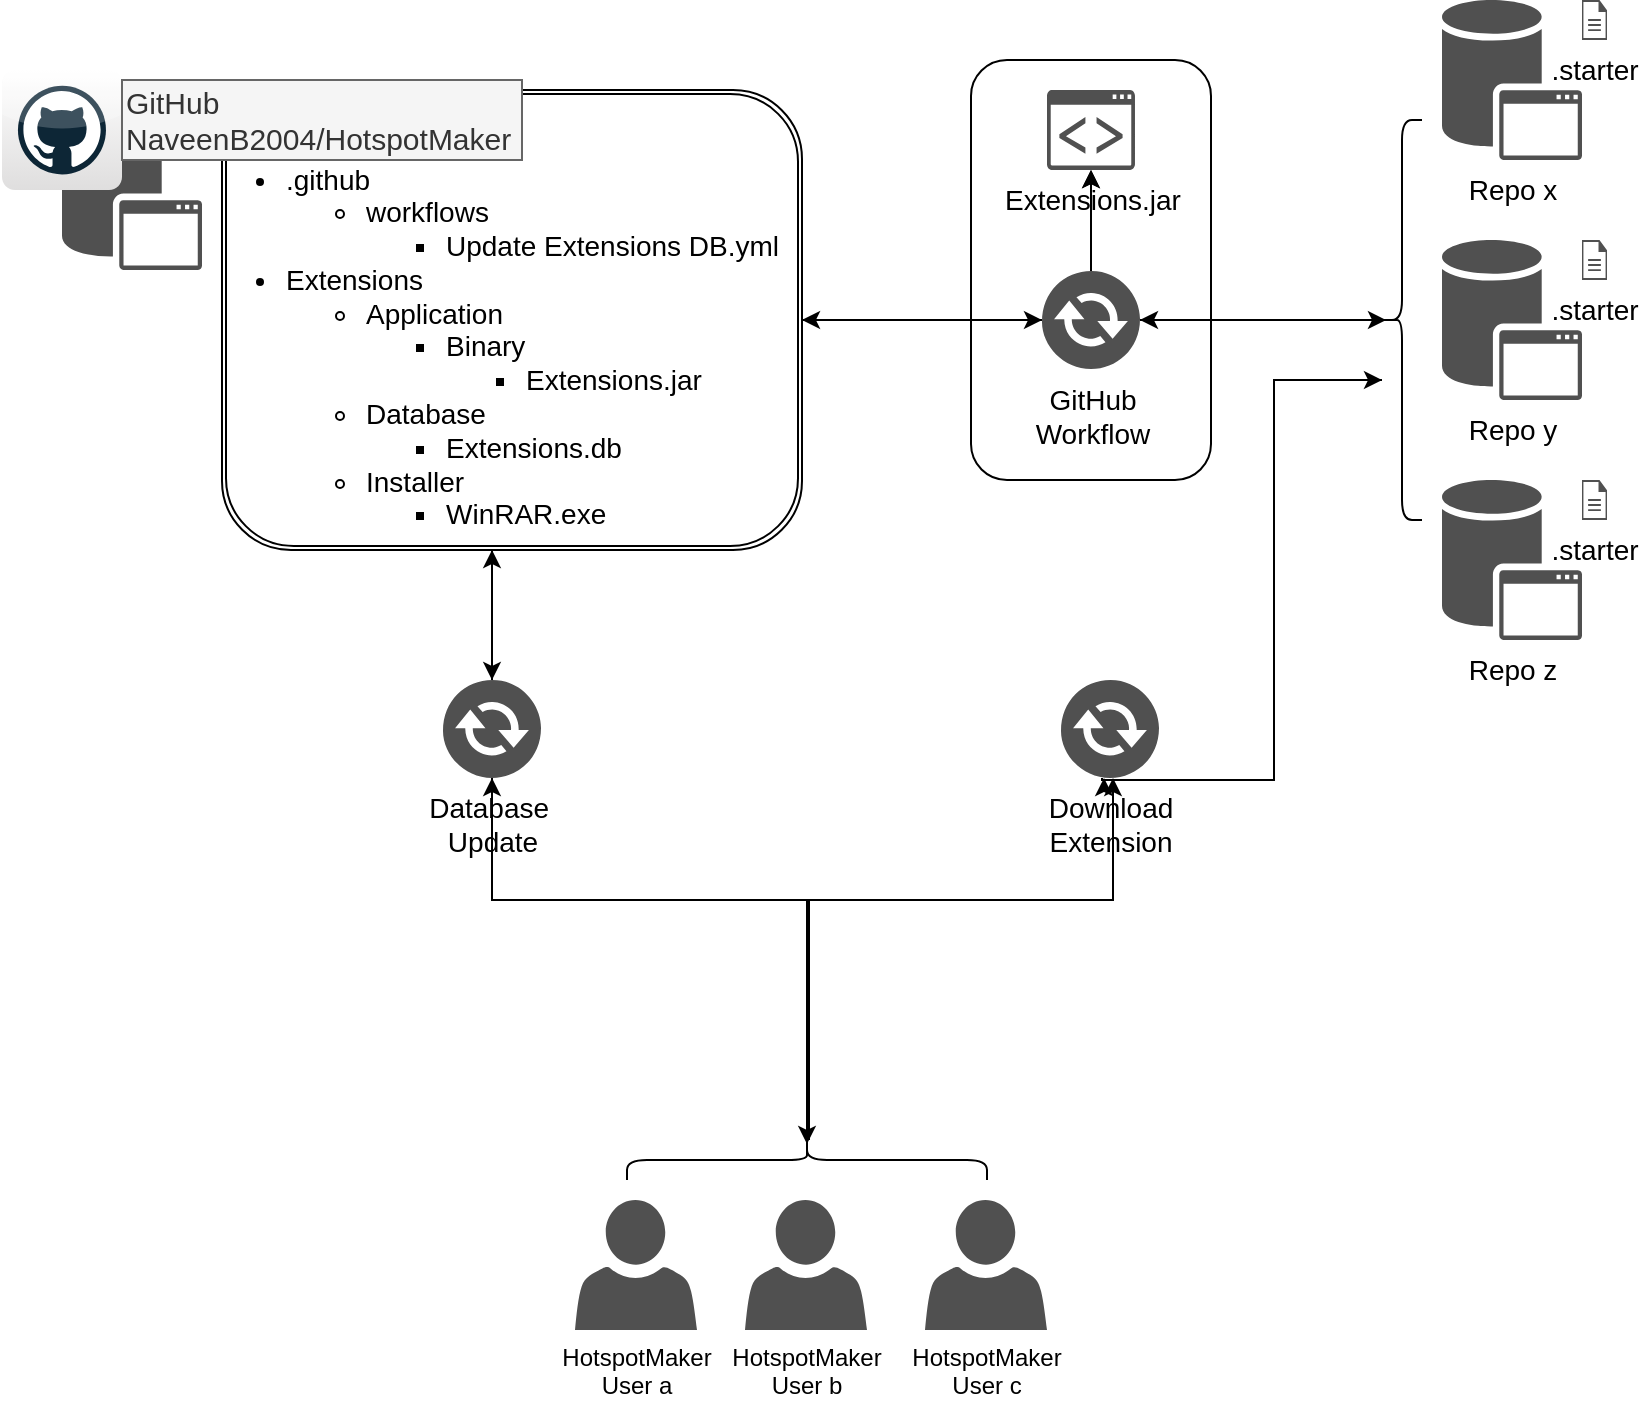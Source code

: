 <mxfile version="21.6.8" type="github">
  <diagram name="Page-1" id="IK4CgEFw9YjIWyyxmLn1">
    <mxGraphModel dx="503" dy="261" grid="1" gridSize="10" guides="1" tooltips="1" connect="1" arrows="1" fold="1" page="1" pageScale="1" pageWidth="850" pageHeight="1100" math="0" shadow="0">
      <root>
        <mxCell id="0" />
        <mxCell id="1" parent="0" />
        <mxCell id="Nbu1GZy0OXmOrN2x_37b-25" style="edgeStyle=orthogonalEdgeStyle;rounded=0;orthogonalLoop=1;jettySize=auto;html=1;exitX=1;exitY=0.5;exitDx=0;exitDy=0;" edge="1" parent="1" source="Nbu1GZy0OXmOrN2x_37b-14" target="Nbu1GZy0OXmOrN2x_37b-19">
          <mxGeometry relative="1" as="geometry" />
        </mxCell>
        <mxCell id="Nbu1GZy0OXmOrN2x_37b-14" value="" style="shape=ext;double=1;rounded=1;whiteSpace=wrap;html=1;fillColor=none;" vertex="1" parent="1">
          <mxGeometry x="134" y="55" width="290" height="230" as="geometry" />
        </mxCell>
        <mxCell id="Nbu1GZy0OXmOrN2x_37b-2" value="" style="sketch=0;shadow=0;dashed=0;html=1;strokeColor=none;fillColor=#505050;labelPosition=center;verticalLabelPosition=bottom;verticalAlign=top;outlineConnect=0;align=center;shape=mxgraph.office.databases.application_store;" vertex="1" parent="1">
          <mxGeometry x="54" y="65" width="70" height="80" as="geometry" />
        </mxCell>
        <mxCell id="Nbu1GZy0OXmOrN2x_37b-3" value="" style="dashed=0;outlineConnect=0;html=1;align=center;labelPosition=center;verticalLabelPosition=bottom;verticalAlign=top;shape=mxgraph.webicons.github;gradientColor=#DFDEDE" vertex="1" parent="1">
          <mxGeometry x="24" y="45" width="60" height="60" as="geometry" />
        </mxCell>
        <mxCell id="Nbu1GZy0OXmOrN2x_37b-4" value="GitHub&lt;br style=&quot;font-size: 15px;&quot;&gt;NaveenB2004/HotspotMaker" style="text;html=1;align=left;verticalAlign=middle;whiteSpace=wrap;rounded=0;fillColor=#f5f5f5;strokeColor=#666666;fontColor=#333333;fontSize=15;" vertex="1" parent="1">
          <mxGeometry x="84" y="50" width="200" height="40" as="geometry" />
        </mxCell>
        <mxCell id="Nbu1GZy0OXmOrN2x_37b-48" style="edgeStyle=orthogonalEdgeStyle;rounded=0;orthogonalLoop=1;jettySize=auto;html=1;" edge="1" parent="1" source="Nbu1GZy0OXmOrN2x_37b-7" target="Nbu1GZy0OXmOrN2x_37b-42">
          <mxGeometry relative="1" as="geometry" />
        </mxCell>
        <mxCell id="Nbu1GZy0OXmOrN2x_37b-7" value="&lt;ul style=&quot;&quot;&gt;&lt;li style=&quot;font-size: 14px;&quot;&gt;.github&lt;/li&gt;&lt;ul style=&quot;&quot;&gt;&lt;li style=&quot;font-size: 14px;&quot;&gt;workflows&lt;/li&gt;&lt;ul style=&quot;&quot;&gt;&lt;li style=&quot;&quot;&gt;Update Extensions DB.yml&lt;br&gt;&lt;/li&gt;&lt;/ul&gt;&lt;/ul&gt;&lt;li style=&quot;font-size: 14px;&quot;&gt;Extensions&lt;/li&gt;&lt;ul style=&quot;font-size: 14px;&quot;&gt;&lt;li style=&quot;font-size: 14px;&quot;&gt;Application&lt;/li&gt;&lt;ul style=&quot;font-size: 14px;&quot;&gt;&lt;li style=&quot;font-size: 14px;&quot;&gt;Binary&lt;/li&gt;&lt;ul style=&quot;font-size: 14px;&quot;&gt;&lt;li style=&quot;font-size: 14px;&quot;&gt;Extensions.jar&lt;/li&gt;&lt;/ul&gt;&lt;/ul&gt;&lt;li style=&quot;font-size: 14px;&quot;&gt;Database&lt;/li&gt;&lt;ul style=&quot;font-size: 14px;&quot;&gt;&lt;li style=&quot;font-size: 14px;&quot;&gt;Extensions.db&lt;/li&gt;&lt;/ul&gt;&lt;li style=&quot;font-size: 14px;&quot;&gt;Installer&lt;/li&gt;&lt;ul style=&quot;font-size: 14px;&quot;&gt;&lt;li style=&quot;font-size: 14px;&quot;&gt;WinRAR.exe&lt;/li&gt;&lt;/ul&gt;&lt;/ul&gt;&lt;/ul&gt;" style="text;strokeColor=none;fillColor=none;html=1;whiteSpace=wrap;verticalAlign=middle;overflow=hidden;fontSize=14;" vertex="1" parent="1">
          <mxGeometry x="124" y="75" width="290" height="210" as="geometry" />
        </mxCell>
        <mxCell id="Nbu1GZy0OXmOrN2x_37b-17" value="Repo z" style="sketch=0;shadow=0;dashed=0;html=1;strokeColor=none;fillColor=#505050;labelPosition=center;verticalLabelPosition=bottom;verticalAlign=top;outlineConnect=0;align=center;shape=mxgraph.office.databases.application_store;fontSize=14;" vertex="1" parent="1">
          <mxGeometry x="744" y="250" width="70" height="80" as="geometry" />
        </mxCell>
        <mxCell id="Nbu1GZy0OXmOrN2x_37b-20" style="edgeStyle=orthogonalEdgeStyle;rounded=0;orthogonalLoop=1;jettySize=auto;html=1;exitX=0.1;exitY=0.5;exitDx=0;exitDy=0;exitPerimeter=0;" edge="1" parent="1" source="Nbu1GZy0OXmOrN2x_37b-18" target="Nbu1GZy0OXmOrN2x_37b-19">
          <mxGeometry relative="1" as="geometry">
            <mxPoint x="654" y="165" as="targetPoint" />
            <Array as="points">
              <mxPoint x="690" y="170" />
              <mxPoint x="690" y="170" />
            </Array>
          </mxGeometry>
        </mxCell>
        <mxCell id="Nbu1GZy0OXmOrN2x_37b-53" style="edgeStyle=orthogonalEdgeStyle;rounded=0;orthogonalLoop=1;jettySize=auto;html=1;" edge="1" parent="1" source="Nbu1GZy0OXmOrN2x_37b-18" target="Nbu1GZy0OXmOrN2x_37b-50">
          <mxGeometry relative="1" as="geometry">
            <Array as="points">
              <mxPoint x="660" y="200" />
              <mxPoint x="660" y="400" />
              <mxPoint x="575" y="400" />
            </Array>
          </mxGeometry>
        </mxCell>
        <mxCell id="Nbu1GZy0OXmOrN2x_37b-18" value="" style="shape=curlyBracket;whiteSpace=wrap;html=1;rounded=1;labelPosition=left;verticalLabelPosition=middle;align=right;verticalAlign=middle;" vertex="1" parent="1">
          <mxGeometry x="714" y="70" width="20" height="200" as="geometry" />
        </mxCell>
        <mxCell id="Nbu1GZy0OXmOrN2x_37b-23" style="edgeStyle=orthogonalEdgeStyle;rounded=0;orthogonalLoop=1;jettySize=auto;html=1;entryX=1;entryY=0.5;entryDx=0;entryDy=0;" edge="1" parent="1" source="Nbu1GZy0OXmOrN2x_37b-19" target="Nbu1GZy0OXmOrN2x_37b-14">
          <mxGeometry relative="1" as="geometry" />
        </mxCell>
        <mxCell id="Nbu1GZy0OXmOrN2x_37b-26" style="edgeStyle=orthogonalEdgeStyle;rounded=0;orthogonalLoop=1;jettySize=auto;html=1;entryX=0.1;entryY=0.5;entryDx=0;entryDy=0;entryPerimeter=0;" edge="1" parent="1" source="Nbu1GZy0OXmOrN2x_37b-19" target="Nbu1GZy0OXmOrN2x_37b-18">
          <mxGeometry relative="1" as="geometry">
            <Array as="points">
              <mxPoint x="690" y="170" />
              <mxPoint x="690" y="170" />
            </Array>
          </mxGeometry>
        </mxCell>
        <mxCell id="Nbu1GZy0OXmOrN2x_37b-46" style="edgeStyle=orthogonalEdgeStyle;rounded=0;orthogonalLoop=1;jettySize=auto;html=1;" edge="1" parent="1" source="Nbu1GZy0OXmOrN2x_37b-19" target="Nbu1GZy0OXmOrN2x_37b-35">
          <mxGeometry relative="1" as="geometry" />
        </mxCell>
        <mxCell id="Nbu1GZy0OXmOrN2x_37b-47" style="edgeStyle=orthogonalEdgeStyle;rounded=0;orthogonalLoop=1;jettySize=auto;html=1;" edge="1" parent="1" source="Nbu1GZy0OXmOrN2x_37b-19" target="Nbu1GZy0OXmOrN2x_37b-35">
          <mxGeometry relative="1" as="geometry" />
        </mxCell>
        <mxCell id="Nbu1GZy0OXmOrN2x_37b-19" value="&lt;font style=&quot;font-size: 14px;&quot;&gt;GitHub&lt;br&gt;Workflow&lt;/font&gt;" style="sketch=0;pointerEvents=1;shadow=0;dashed=0;html=1;strokeColor=none;fillColor=#505050;labelPosition=center;verticalLabelPosition=bottom;verticalAlign=top;outlineConnect=0;align=center;shape=mxgraph.office.communications.exchange_active_sync;" vertex="1" parent="1">
          <mxGeometry x="544" y="145.5" width="49" height="49" as="geometry" />
        </mxCell>
        <mxCell id="Nbu1GZy0OXmOrN2x_37b-30" value="HotspotMaker&lt;br&gt;User a" style="sketch=0;pointerEvents=1;shadow=0;dashed=0;html=1;strokeColor=none;fillColor=#505050;labelPosition=center;verticalLabelPosition=bottom;verticalAlign=top;outlineConnect=0;align=center;shape=mxgraph.office.users.user;" vertex="1" parent="1">
          <mxGeometry x="310.5" y="610" width="61" height="65" as="geometry" />
        </mxCell>
        <mxCell id="Nbu1GZy0OXmOrN2x_37b-31" value="HotspotMaker&lt;br style=&quot;border-color: var(--border-color);&quot;&gt;User b" style="sketch=0;pointerEvents=1;shadow=0;dashed=0;html=1;strokeColor=none;fillColor=#505050;labelPosition=center;verticalLabelPosition=bottom;verticalAlign=top;outlineConnect=0;align=center;shape=mxgraph.office.users.user;" vertex="1" parent="1">
          <mxGeometry x="395.5" y="610" width="61" height="65" as="geometry" />
        </mxCell>
        <mxCell id="Nbu1GZy0OXmOrN2x_37b-32" value="HotspotMaker&lt;br style=&quot;border-color: var(--border-color);&quot;&gt;User c" style="sketch=0;pointerEvents=1;shadow=0;dashed=0;html=1;strokeColor=none;fillColor=#505050;labelPosition=center;verticalLabelPosition=bottom;verticalAlign=top;outlineConnect=0;align=center;shape=mxgraph.office.users.user;" vertex="1" parent="1">
          <mxGeometry x="485.5" y="610" width="61" height="65" as="geometry" />
        </mxCell>
        <mxCell id="Nbu1GZy0OXmOrN2x_37b-43" style="edgeStyle=orthogonalEdgeStyle;rounded=0;orthogonalLoop=1;jettySize=auto;html=1;exitX=0.1;exitY=0.5;exitDx=0;exitDy=0;exitPerimeter=0;" edge="1" parent="1" source="Nbu1GZy0OXmOrN2x_37b-33" target="Nbu1GZy0OXmOrN2x_37b-42">
          <mxGeometry relative="1" as="geometry">
            <mxPoint x="153.5" y="380" as="targetPoint" />
            <Array as="points">
              <mxPoint x="426" y="460" />
              <mxPoint x="269" y="460" />
            </Array>
          </mxGeometry>
        </mxCell>
        <mxCell id="Nbu1GZy0OXmOrN2x_37b-56" style="edgeStyle=orthogonalEdgeStyle;rounded=0;orthogonalLoop=1;jettySize=auto;html=1;labelBackgroundColor=#66FF66;fontColor=#66FF66;" edge="1" parent="1">
          <mxGeometry relative="1" as="geometry">
            <mxPoint x="427.5" y="580" as="sourcePoint" />
            <mxPoint x="579.5" y="399" as="targetPoint" />
            <Array as="points">
              <mxPoint x="427.5" y="460" />
              <mxPoint x="579.5" y="460" />
            </Array>
          </mxGeometry>
        </mxCell>
        <mxCell id="Nbu1GZy0OXmOrN2x_37b-33" value="" style="shape=curlyBracket;whiteSpace=wrap;html=1;rounded=1;labelPosition=left;verticalLabelPosition=middle;align=right;verticalAlign=middle;size=0.5;rotation=90;" vertex="1" parent="1">
          <mxGeometry x="416.5" y="500" width="20" height="180" as="geometry" />
        </mxCell>
        <mxCell id="Nbu1GZy0OXmOrN2x_37b-35" value="Extensions.jar" style="sketch=0;pointerEvents=1;shadow=0;dashed=0;html=1;strokeColor=none;fillColor=#505050;labelPosition=center;verticalLabelPosition=bottom;verticalAlign=top;outlineConnect=0;align=center;shape=mxgraph.office.communications.ucwa_application;fontSize=14;" vertex="1" parent="1">
          <mxGeometry x="546.5" y="55" width="44" height="40" as="geometry" />
        </mxCell>
        <mxCell id="Nbu1GZy0OXmOrN2x_37b-37" value="&lt;font style=&quot;font-size: 14px;&quot;&gt;.starter&lt;/font&gt;" style="sketch=0;pointerEvents=1;shadow=0;dashed=0;html=1;strokeColor=none;fillColor=#505050;labelPosition=center;verticalLabelPosition=bottom;verticalAlign=top;outlineConnect=0;align=center;shape=mxgraph.office.concepts.document;" vertex="1" parent="1">
          <mxGeometry x="814" y="250" width="12.5" height="20" as="geometry" />
        </mxCell>
        <mxCell id="Nbu1GZy0OXmOrN2x_37b-38" value="Repo y" style="sketch=0;shadow=0;dashed=0;html=1;strokeColor=none;fillColor=#505050;labelPosition=center;verticalLabelPosition=bottom;verticalAlign=top;outlineConnect=0;align=center;shape=mxgraph.office.databases.application_store;fontSize=14;" vertex="1" parent="1">
          <mxGeometry x="744" y="130" width="70" height="80" as="geometry" />
        </mxCell>
        <mxCell id="Nbu1GZy0OXmOrN2x_37b-39" value="&lt;font style=&quot;font-size: 14px;&quot;&gt;.starter&lt;/font&gt;" style="sketch=0;pointerEvents=1;shadow=0;dashed=0;html=1;strokeColor=none;fillColor=#505050;labelPosition=center;verticalLabelPosition=bottom;verticalAlign=top;outlineConnect=0;align=center;shape=mxgraph.office.concepts.document;" vertex="1" parent="1">
          <mxGeometry x="814" y="130" width="12.5" height="20" as="geometry" />
        </mxCell>
        <mxCell id="Nbu1GZy0OXmOrN2x_37b-40" value="Repo x" style="sketch=0;shadow=0;dashed=0;html=1;strokeColor=none;fillColor=#505050;labelPosition=center;verticalLabelPosition=bottom;verticalAlign=top;outlineConnect=0;align=center;shape=mxgraph.office.databases.application_store;fontSize=14;" vertex="1" parent="1">
          <mxGeometry x="744" y="10" width="70" height="80" as="geometry" />
        </mxCell>
        <mxCell id="Nbu1GZy0OXmOrN2x_37b-41" value="&lt;font style=&quot;font-size: 14px;&quot;&gt;.starter&lt;/font&gt;" style="sketch=0;pointerEvents=1;shadow=0;dashed=0;html=1;strokeColor=none;fillColor=#505050;labelPosition=center;verticalLabelPosition=bottom;verticalAlign=top;outlineConnect=0;align=center;shape=mxgraph.office.concepts.document;" vertex="1" parent="1">
          <mxGeometry x="814" y="10" width="12.5" height="20" as="geometry" />
        </mxCell>
        <mxCell id="Nbu1GZy0OXmOrN2x_37b-44" style="edgeStyle=orthogonalEdgeStyle;rounded=0;orthogonalLoop=1;jettySize=auto;html=1;entryX=0.5;entryY=1;entryDx=0;entryDy=0;" edge="1" parent="1" source="Nbu1GZy0OXmOrN2x_37b-42" target="Nbu1GZy0OXmOrN2x_37b-7">
          <mxGeometry relative="1" as="geometry" />
        </mxCell>
        <mxCell id="Nbu1GZy0OXmOrN2x_37b-55" style="edgeStyle=orthogonalEdgeStyle;rounded=0;orthogonalLoop=1;jettySize=auto;html=1;entryX=0.1;entryY=0.5;entryDx=0;entryDy=0;entryPerimeter=0;" edge="1" parent="1" source="Nbu1GZy0OXmOrN2x_37b-42" target="Nbu1GZy0OXmOrN2x_37b-33">
          <mxGeometry relative="1" as="geometry">
            <Array as="points">
              <mxPoint x="269" y="460" />
              <mxPoint x="426" y="460" />
            </Array>
          </mxGeometry>
        </mxCell>
        <mxCell id="Nbu1GZy0OXmOrN2x_37b-42" value="&lt;font style=&quot;font-size: 14px;&quot;&gt;Database&amp;nbsp;&lt;br&gt;Update&lt;/font&gt;" style="sketch=0;pointerEvents=1;shadow=0;dashed=0;html=1;strokeColor=none;fillColor=#505050;labelPosition=center;verticalLabelPosition=bottom;verticalAlign=top;outlineConnect=0;align=center;shape=mxgraph.office.communications.exchange_active_sync;" vertex="1" parent="1">
          <mxGeometry x="244.5" y="350" width="49" height="49" as="geometry" />
        </mxCell>
        <mxCell id="Nbu1GZy0OXmOrN2x_37b-45" value="" style="rounded=1;whiteSpace=wrap;html=1;fillColor=none;" vertex="1" parent="1">
          <mxGeometry x="508.5" y="40" width="120" height="210" as="geometry" />
        </mxCell>
        <mxCell id="Nbu1GZy0OXmOrN2x_37b-52" style="edgeStyle=orthogonalEdgeStyle;rounded=0;orthogonalLoop=1;jettySize=auto;html=1;" edge="1" parent="1" source="Nbu1GZy0OXmOrN2x_37b-50" target="Nbu1GZy0OXmOrN2x_37b-18">
          <mxGeometry relative="1" as="geometry">
            <Array as="points">
              <mxPoint x="574" y="400" />
              <mxPoint x="660" y="400" />
              <mxPoint x="660" y="200" />
            </Array>
          </mxGeometry>
        </mxCell>
        <mxCell id="Nbu1GZy0OXmOrN2x_37b-50" value="Download&lt;br style=&quot;font-size: 14px;&quot;&gt;Extension" style="sketch=0;pointerEvents=1;shadow=0;dashed=0;html=1;strokeColor=none;fillColor=#505050;labelPosition=center;verticalLabelPosition=bottom;verticalAlign=top;outlineConnect=0;align=center;shape=mxgraph.office.communications.exchange_active_sync;fontSize=14;" vertex="1" parent="1">
          <mxGeometry x="553.5" y="350" width="49" height="49" as="geometry" />
        </mxCell>
      </root>
    </mxGraphModel>
  </diagram>
</mxfile>
